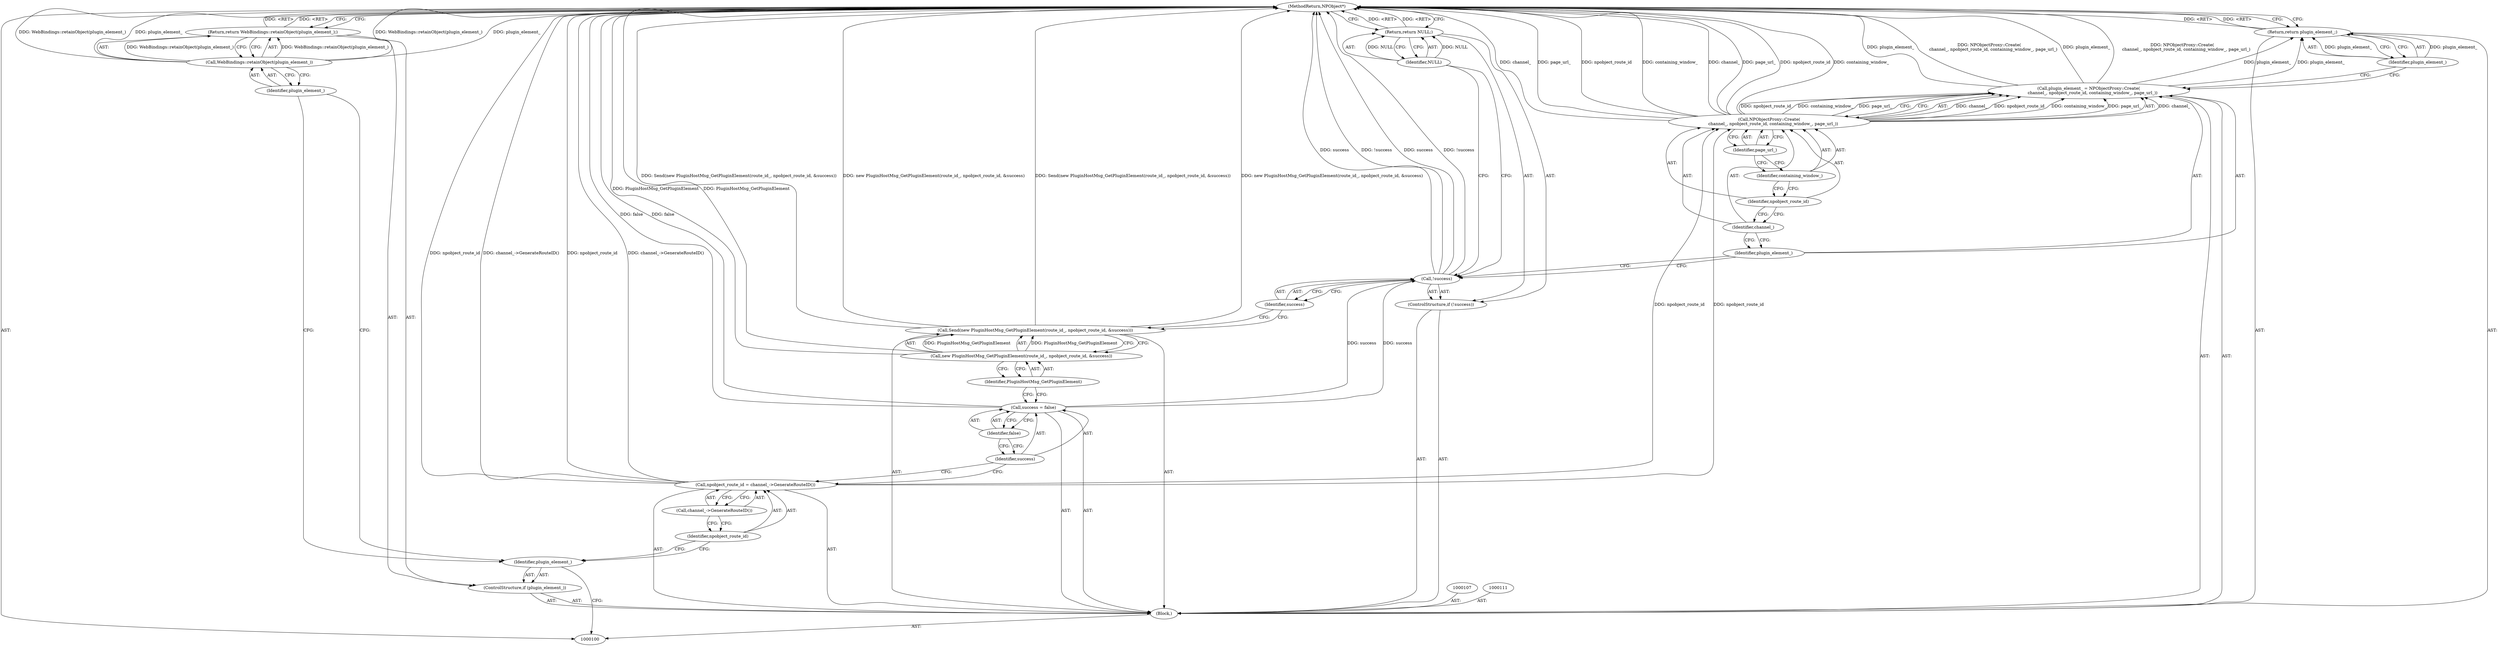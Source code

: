 digraph "0_Chrome_ea3d1d84be3d6f97bf50e76511c9e26af6895533_4" {
"1000132" [label="(MethodReturn,NPObject*)"];
"1000101" [label="(Block,)"];
"1000123" [label="(Call,plugin_element_ = NPObjectProxy::Create(\n      channel_, npobject_route_id, containing_window_, page_url_))"];
"1000124" [label="(Identifier,plugin_element_)"];
"1000125" [label="(Call,NPObjectProxy::Create(\n      channel_, npobject_route_id, containing_window_, page_url_))"];
"1000127" [label="(Identifier,npobject_route_id)"];
"1000128" [label="(Identifier,containing_window_)"];
"1000129" [label="(Identifier,page_url_)"];
"1000126" [label="(Identifier,channel_)"];
"1000130" [label="(Return,return plugin_element_;)"];
"1000131" [label="(Identifier,plugin_element_)"];
"1000102" [label="(ControlStructure,if (plugin_element_))"];
"1000103" [label="(Identifier,plugin_element_)"];
"1000105" [label="(Call,WebBindings::retainObject(plugin_element_))"];
"1000106" [label="(Identifier,plugin_element_)"];
"1000104" [label="(Return,return WebBindings::retainObject(plugin_element_);)"];
"1000110" [label="(Call,channel_->GenerateRouteID())"];
"1000108" [label="(Call,npobject_route_id = channel_->GenerateRouteID())"];
"1000109" [label="(Identifier,npobject_route_id)"];
"1000114" [label="(Identifier,false)"];
"1000112" [label="(Call,success = false)"];
"1000113" [label="(Identifier,success)"];
"1000117" [label="(Identifier,PluginHostMsg_GetPluginElement)"];
"1000115" [label="(Call,Send(new PluginHostMsg_GetPluginElement(route_id_, npobject_route_id, &success)))"];
"1000116" [label="(Call,new PluginHostMsg_GetPluginElement(route_id_, npobject_route_id, &success))"];
"1000118" [label="(ControlStructure,if (!success))"];
"1000119" [label="(Call,!success)"];
"1000120" [label="(Identifier,success)"];
"1000122" [label="(Identifier,NULL)"];
"1000121" [label="(Return,return NULL;)"];
"1000132" -> "1000100"  [label="AST: "];
"1000132" -> "1000104"  [label="CFG: "];
"1000132" -> "1000121"  [label="CFG: "];
"1000132" -> "1000130"  [label="CFG: "];
"1000121" -> "1000132"  [label="DDG: <RET>"];
"1000116" -> "1000132"  [label="DDG: PluginHostMsg_GetPluginElement"];
"1000125" -> "1000132"  [label="DDG: channel_"];
"1000125" -> "1000132"  [label="DDG: page_url_"];
"1000125" -> "1000132"  [label="DDG: npobject_route_id"];
"1000125" -> "1000132"  [label="DDG: containing_window_"];
"1000123" -> "1000132"  [label="DDG: NPObjectProxy::Create(\n      channel_, npobject_route_id, containing_window_, page_url_)"];
"1000123" -> "1000132"  [label="DDG: plugin_element_"];
"1000105" -> "1000132"  [label="DDG: WebBindings::retainObject(plugin_element_)"];
"1000105" -> "1000132"  [label="DDG: plugin_element_"];
"1000112" -> "1000132"  [label="DDG: false"];
"1000115" -> "1000132"  [label="DDG: Send(new PluginHostMsg_GetPluginElement(route_id_, npobject_route_id, &success))"];
"1000115" -> "1000132"  [label="DDG: new PluginHostMsg_GetPluginElement(route_id_, npobject_route_id, &success)"];
"1000119" -> "1000132"  [label="DDG: !success"];
"1000119" -> "1000132"  [label="DDG: success"];
"1000108" -> "1000132"  [label="DDG: channel_->GenerateRouteID()"];
"1000108" -> "1000132"  [label="DDG: npobject_route_id"];
"1000130" -> "1000132"  [label="DDG: <RET>"];
"1000104" -> "1000132"  [label="DDG: <RET>"];
"1000101" -> "1000100"  [label="AST: "];
"1000102" -> "1000101"  [label="AST: "];
"1000107" -> "1000101"  [label="AST: "];
"1000108" -> "1000101"  [label="AST: "];
"1000111" -> "1000101"  [label="AST: "];
"1000112" -> "1000101"  [label="AST: "];
"1000115" -> "1000101"  [label="AST: "];
"1000118" -> "1000101"  [label="AST: "];
"1000123" -> "1000101"  [label="AST: "];
"1000130" -> "1000101"  [label="AST: "];
"1000123" -> "1000101"  [label="AST: "];
"1000123" -> "1000125"  [label="CFG: "];
"1000124" -> "1000123"  [label="AST: "];
"1000125" -> "1000123"  [label="AST: "];
"1000131" -> "1000123"  [label="CFG: "];
"1000123" -> "1000132"  [label="DDG: NPObjectProxy::Create(\n      channel_, npobject_route_id, containing_window_, page_url_)"];
"1000123" -> "1000132"  [label="DDG: plugin_element_"];
"1000125" -> "1000123"  [label="DDG: channel_"];
"1000125" -> "1000123"  [label="DDG: npobject_route_id"];
"1000125" -> "1000123"  [label="DDG: containing_window_"];
"1000125" -> "1000123"  [label="DDG: page_url_"];
"1000123" -> "1000130"  [label="DDG: plugin_element_"];
"1000124" -> "1000123"  [label="AST: "];
"1000124" -> "1000119"  [label="CFG: "];
"1000126" -> "1000124"  [label="CFG: "];
"1000125" -> "1000123"  [label="AST: "];
"1000125" -> "1000129"  [label="CFG: "];
"1000126" -> "1000125"  [label="AST: "];
"1000127" -> "1000125"  [label="AST: "];
"1000128" -> "1000125"  [label="AST: "];
"1000129" -> "1000125"  [label="AST: "];
"1000123" -> "1000125"  [label="CFG: "];
"1000125" -> "1000132"  [label="DDG: channel_"];
"1000125" -> "1000132"  [label="DDG: page_url_"];
"1000125" -> "1000132"  [label="DDG: npobject_route_id"];
"1000125" -> "1000132"  [label="DDG: containing_window_"];
"1000125" -> "1000123"  [label="DDG: channel_"];
"1000125" -> "1000123"  [label="DDG: npobject_route_id"];
"1000125" -> "1000123"  [label="DDG: containing_window_"];
"1000125" -> "1000123"  [label="DDG: page_url_"];
"1000108" -> "1000125"  [label="DDG: npobject_route_id"];
"1000127" -> "1000125"  [label="AST: "];
"1000127" -> "1000126"  [label="CFG: "];
"1000128" -> "1000127"  [label="CFG: "];
"1000128" -> "1000125"  [label="AST: "];
"1000128" -> "1000127"  [label="CFG: "];
"1000129" -> "1000128"  [label="CFG: "];
"1000129" -> "1000125"  [label="AST: "];
"1000129" -> "1000128"  [label="CFG: "];
"1000125" -> "1000129"  [label="CFG: "];
"1000126" -> "1000125"  [label="AST: "];
"1000126" -> "1000124"  [label="CFG: "];
"1000127" -> "1000126"  [label="CFG: "];
"1000130" -> "1000101"  [label="AST: "];
"1000130" -> "1000131"  [label="CFG: "];
"1000131" -> "1000130"  [label="AST: "];
"1000132" -> "1000130"  [label="CFG: "];
"1000130" -> "1000132"  [label="DDG: <RET>"];
"1000131" -> "1000130"  [label="DDG: plugin_element_"];
"1000123" -> "1000130"  [label="DDG: plugin_element_"];
"1000131" -> "1000130"  [label="AST: "];
"1000131" -> "1000123"  [label="CFG: "];
"1000130" -> "1000131"  [label="CFG: "];
"1000131" -> "1000130"  [label="DDG: plugin_element_"];
"1000102" -> "1000101"  [label="AST: "];
"1000103" -> "1000102"  [label="AST: "];
"1000104" -> "1000102"  [label="AST: "];
"1000103" -> "1000102"  [label="AST: "];
"1000103" -> "1000100"  [label="CFG: "];
"1000106" -> "1000103"  [label="CFG: "];
"1000109" -> "1000103"  [label="CFG: "];
"1000105" -> "1000104"  [label="AST: "];
"1000105" -> "1000106"  [label="CFG: "];
"1000106" -> "1000105"  [label="AST: "];
"1000104" -> "1000105"  [label="CFG: "];
"1000105" -> "1000132"  [label="DDG: WebBindings::retainObject(plugin_element_)"];
"1000105" -> "1000132"  [label="DDG: plugin_element_"];
"1000105" -> "1000104"  [label="DDG: WebBindings::retainObject(plugin_element_)"];
"1000106" -> "1000105"  [label="AST: "];
"1000106" -> "1000103"  [label="CFG: "];
"1000105" -> "1000106"  [label="CFG: "];
"1000104" -> "1000102"  [label="AST: "];
"1000104" -> "1000105"  [label="CFG: "];
"1000105" -> "1000104"  [label="AST: "];
"1000132" -> "1000104"  [label="CFG: "];
"1000104" -> "1000132"  [label="DDG: <RET>"];
"1000105" -> "1000104"  [label="DDG: WebBindings::retainObject(plugin_element_)"];
"1000110" -> "1000108"  [label="AST: "];
"1000110" -> "1000109"  [label="CFG: "];
"1000108" -> "1000110"  [label="CFG: "];
"1000108" -> "1000101"  [label="AST: "];
"1000108" -> "1000110"  [label="CFG: "];
"1000109" -> "1000108"  [label="AST: "];
"1000110" -> "1000108"  [label="AST: "];
"1000113" -> "1000108"  [label="CFG: "];
"1000108" -> "1000132"  [label="DDG: channel_->GenerateRouteID()"];
"1000108" -> "1000132"  [label="DDG: npobject_route_id"];
"1000108" -> "1000125"  [label="DDG: npobject_route_id"];
"1000109" -> "1000108"  [label="AST: "];
"1000109" -> "1000103"  [label="CFG: "];
"1000110" -> "1000109"  [label="CFG: "];
"1000114" -> "1000112"  [label="AST: "];
"1000114" -> "1000113"  [label="CFG: "];
"1000112" -> "1000114"  [label="CFG: "];
"1000112" -> "1000101"  [label="AST: "];
"1000112" -> "1000114"  [label="CFG: "];
"1000113" -> "1000112"  [label="AST: "];
"1000114" -> "1000112"  [label="AST: "];
"1000117" -> "1000112"  [label="CFG: "];
"1000112" -> "1000132"  [label="DDG: false"];
"1000112" -> "1000119"  [label="DDG: success"];
"1000113" -> "1000112"  [label="AST: "];
"1000113" -> "1000108"  [label="CFG: "];
"1000114" -> "1000113"  [label="CFG: "];
"1000117" -> "1000116"  [label="AST: "];
"1000117" -> "1000112"  [label="CFG: "];
"1000116" -> "1000117"  [label="CFG: "];
"1000115" -> "1000101"  [label="AST: "];
"1000115" -> "1000116"  [label="CFG: "];
"1000116" -> "1000115"  [label="AST: "];
"1000120" -> "1000115"  [label="CFG: "];
"1000115" -> "1000132"  [label="DDG: Send(new PluginHostMsg_GetPluginElement(route_id_, npobject_route_id, &success))"];
"1000115" -> "1000132"  [label="DDG: new PluginHostMsg_GetPluginElement(route_id_, npobject_route_id, &success)"];
"1000116" -> "1000115"  [label="DDG: PluginHostMsg_GetPluginElement"];
"1000116" -> "1000115"  [label="AST: "];
"1000116" -> "1000117"  [label="CFG: "];
"1000117" -> "1000116"  [label="AST: "];
"1000115" -> "1000116"  [label="CFG: "];
"1000116" -> "1000132"  [label="DDG: PluginHostMsg_GetPluginElement"];
"1000116" -> "1000115"  [label="DDG: PluginHostMsg_GetPluginElement"];
"1000118" -> "1000101"  [label="AST: "];
"1000119" -> "1000118"  [label="AST: "];
"1000121" -> "1000118"  [label="AST: "];
"1000119" -> "1000118"  [label="AST: "];
"1000119" -> "1000120"  [label="CFG: "];
"1000120" -> "1000119"  [label="AST: "];
"1000122" -> "1000119"  [label="CFG: "];
"1000124" -> "1000119"  [label="CFG: "];
"1000119" -> "1000132"  [label="DDG: !success"];
"1000119" -> "1000132"  [label="DDG: success"];
"1000112" -> "1000119"  [label="DDG: success"];
"1000120" -> "1000119"  [label="AST: "];
"1000120" -> "1000115"  [label="CFG: "];
"1000119" -> "1000120"  [label="CFG: "];
"1000122" -> "1000121"  [label="AST: "];
"1000122" -> "1000119"  [label="CFG: "];
"1000121" -> "1000122"  [label="CFG: "];
"1000122" -> "1000121"  [label="DDG: NULL"];
"1000121" -> "1000118"  [label="AST: "];
"1000121" -> "1000122"  [label="CFG: "];
"1000122" -> "1000121"  [label="AST: "];
"1000132" -> "1000121"  [label="CFG: "];
"1000121" -> "1000132"  [label="DDG: <RET>"];
"1000122" -> "1000121"  [label="DDG: NULL"];
}
